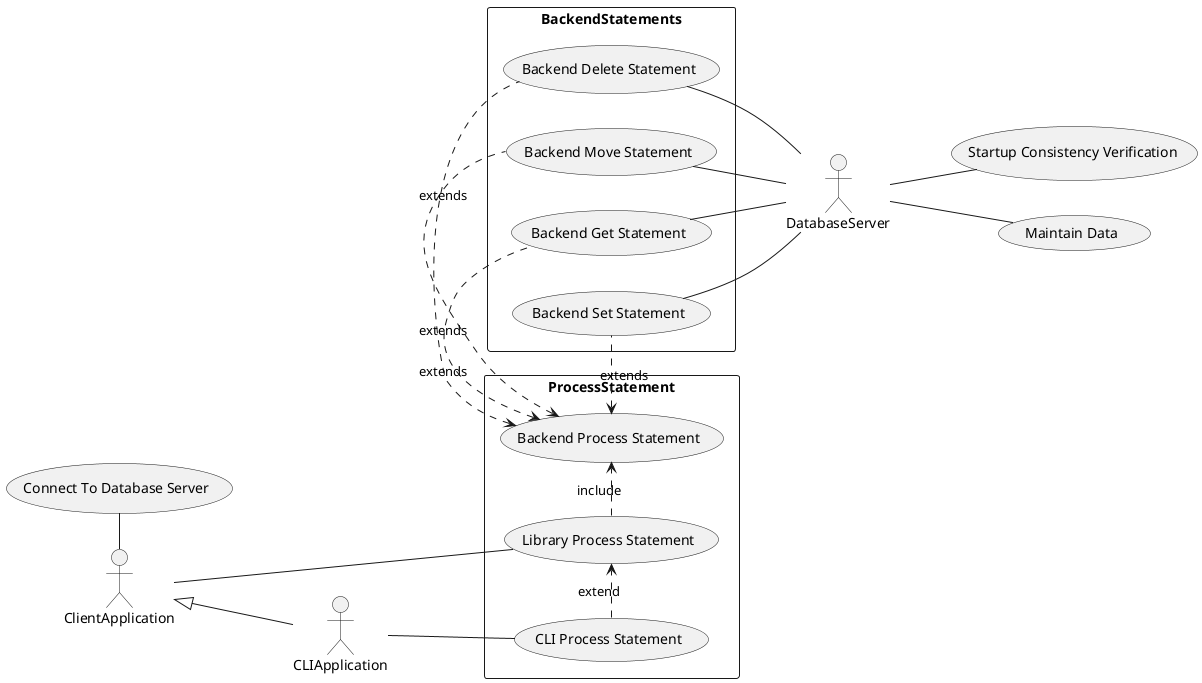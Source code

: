 @startuml
left to right direction
skinparam packageStyle rect

actor DatabaseServer
actor ClientApplication
actor CLIApplication

ClientApplication -left- (Connect To Database Server)

ClientApplication <|-- CLIApplication

rectangle ProcessStatement {
  (Library Process Statement) .> (Backend Process Statement) : include
  (CLI Process Statement) .> (Library Process Statement) : extend
  ClientApplication -- (Library Process Statement)
  CLIApplication -- (CLI Process Statement)
}

rectangle BackendStatements {
  (Backend Process Statement) <. (Backend Delete Statement) : extends
  (Backend Process Statement) <. (Backend Move Statement) : extends
  (Backend Process Statement) <. (Backend Get Statement) : extends
  (Backend Process Statement) <. (Backend Set Statement) : extends  
}

(Backend Delete Statement) -- DatabaseServer
(Backend Move Statement) -- DatabaseServer
(Backend Get Statement) -- DatabaseServer
(Backend Set Statement) -- DatabaseServer

DatabaseServer -- (Startup Consistency Verification)
DatabaseServer -- (Maintain Data)

@enduml